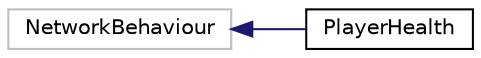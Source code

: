 digraph "Graphical Class Hierarchy"
{
 // LATEX_PDF_SIZE
  edge [fontname="Helvetica",fontsize="10",labelfontname="Helvetica",labelfontsize="10"];
  node [fontname="Helvetica",fontsize="10",shape=record];
  rankdir="LR";
  Node45 [label="NetworkBehaviour",height=0.2,width=0.4,color="grey75", fillcolor="white", style="filled",tooltip=" "];
  Node45 -> Node0 [dir="back",color="midnightblue",fontsize="10",style="solid",fontname="Helvetica"];
  Node0 [label="PlayerHealth",height=0.2,width=0.4,color="black", fillcolor="white", style="filled",URL="$class_player_health.html",tooltip=" "];
}
